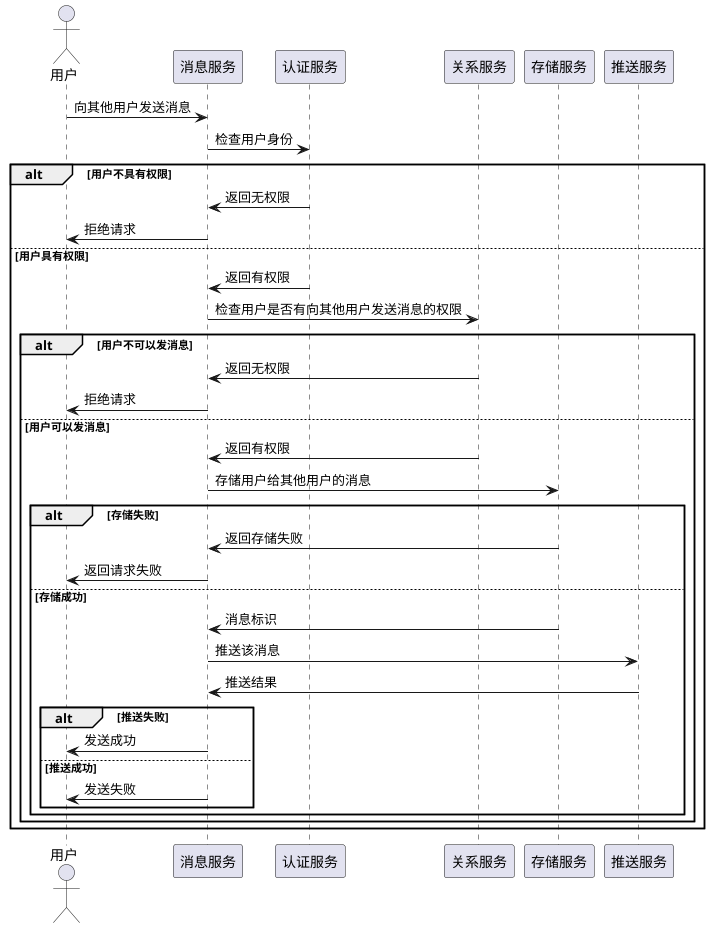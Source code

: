 @startuml "用户向其他用户发消息"
actor 用户

用户 -> 消息服务: 向其他用户发送消息
消息服务 -> 认证服务: 检查用户身份
alt 用户不具有权限
    认证服务 -> 消息服务: 返回无权限
    消息服务 -> 用户: 拒绝请求
else 用户具有权限
    认证服务 -> 消息服务: 返回有权限
    消息服务 -> 关系服务: 检查用户是否有向其他用户发送消息的权限
    alt 用户不可以发消息
        关系服务 -> 消息服务: 返回无权限
        消息服务 -> 用户: 拒绝请求
    else 用户可以发消息
        关系服务 -> 消息服务: 返回有权限
        消息服务 -> 存储服务: 存储用户给其他用户的消息
        alt 存储失败
            存储服务 -> 消息服务: 返回存储失败
            消息服务 -> 用户: 返回请求失败
        else 存储成功
            存储服务 -> 消息服务: 消息标识
            消息服务 -> 推送服务: 推送该消息
            推送服务 -> 消息服务: 推送结果
            alt 推送失败
                消息服务 -> 用户: 发送成功
            else 推送成功
                消息服务 -> 用户: 发送失败
            end
        end
    end
end
@enduml

@startuml "用户接收离线消息"
actor 用户
用户 -> 消息服务: 请求给定id后/前的n条消息
note left: 此时用户刚上线\n需要拉取离线消息\n考虑本地认证减少
消息服务 -> 认证服务: 检查用户身份
alt 用户不具有权限
    认证服务 -> 消息服务: 返回无权限
    消息服务 -> 用户: 拒绝请求
else 用户具有权限
    loop 直到消息为空
        消息服务 -> 存储服务: 根据id获取用户消息列表
        存储服务 -> 消息服务: 返回用户的消息
        消息服务 -> 用户: 返回消息及下一条消息的id
    end
end
@enduml

@startuml "推送消息给用户"
actor 用户

loop 直到用户退出应用
    用户 -> 推送服务: 建立长连接
    note left: 目前先考虑单个\n用户只有一个客户端的场景
    loop 直到连接断开
        alt 推送服务收到需要推给该用户的消息
            loop 重试3次或操作成功
                推送服务 -> 用户: 推送消息
                用户 -> 推送服务: 确认收到包括id号在内的消息
                note left: 参考tcp来确保消息的可靠性
            end
            alt 推送不成功
                推送服务 -> 用户: 断开连接
            end
        end
    end
end
@enduml
